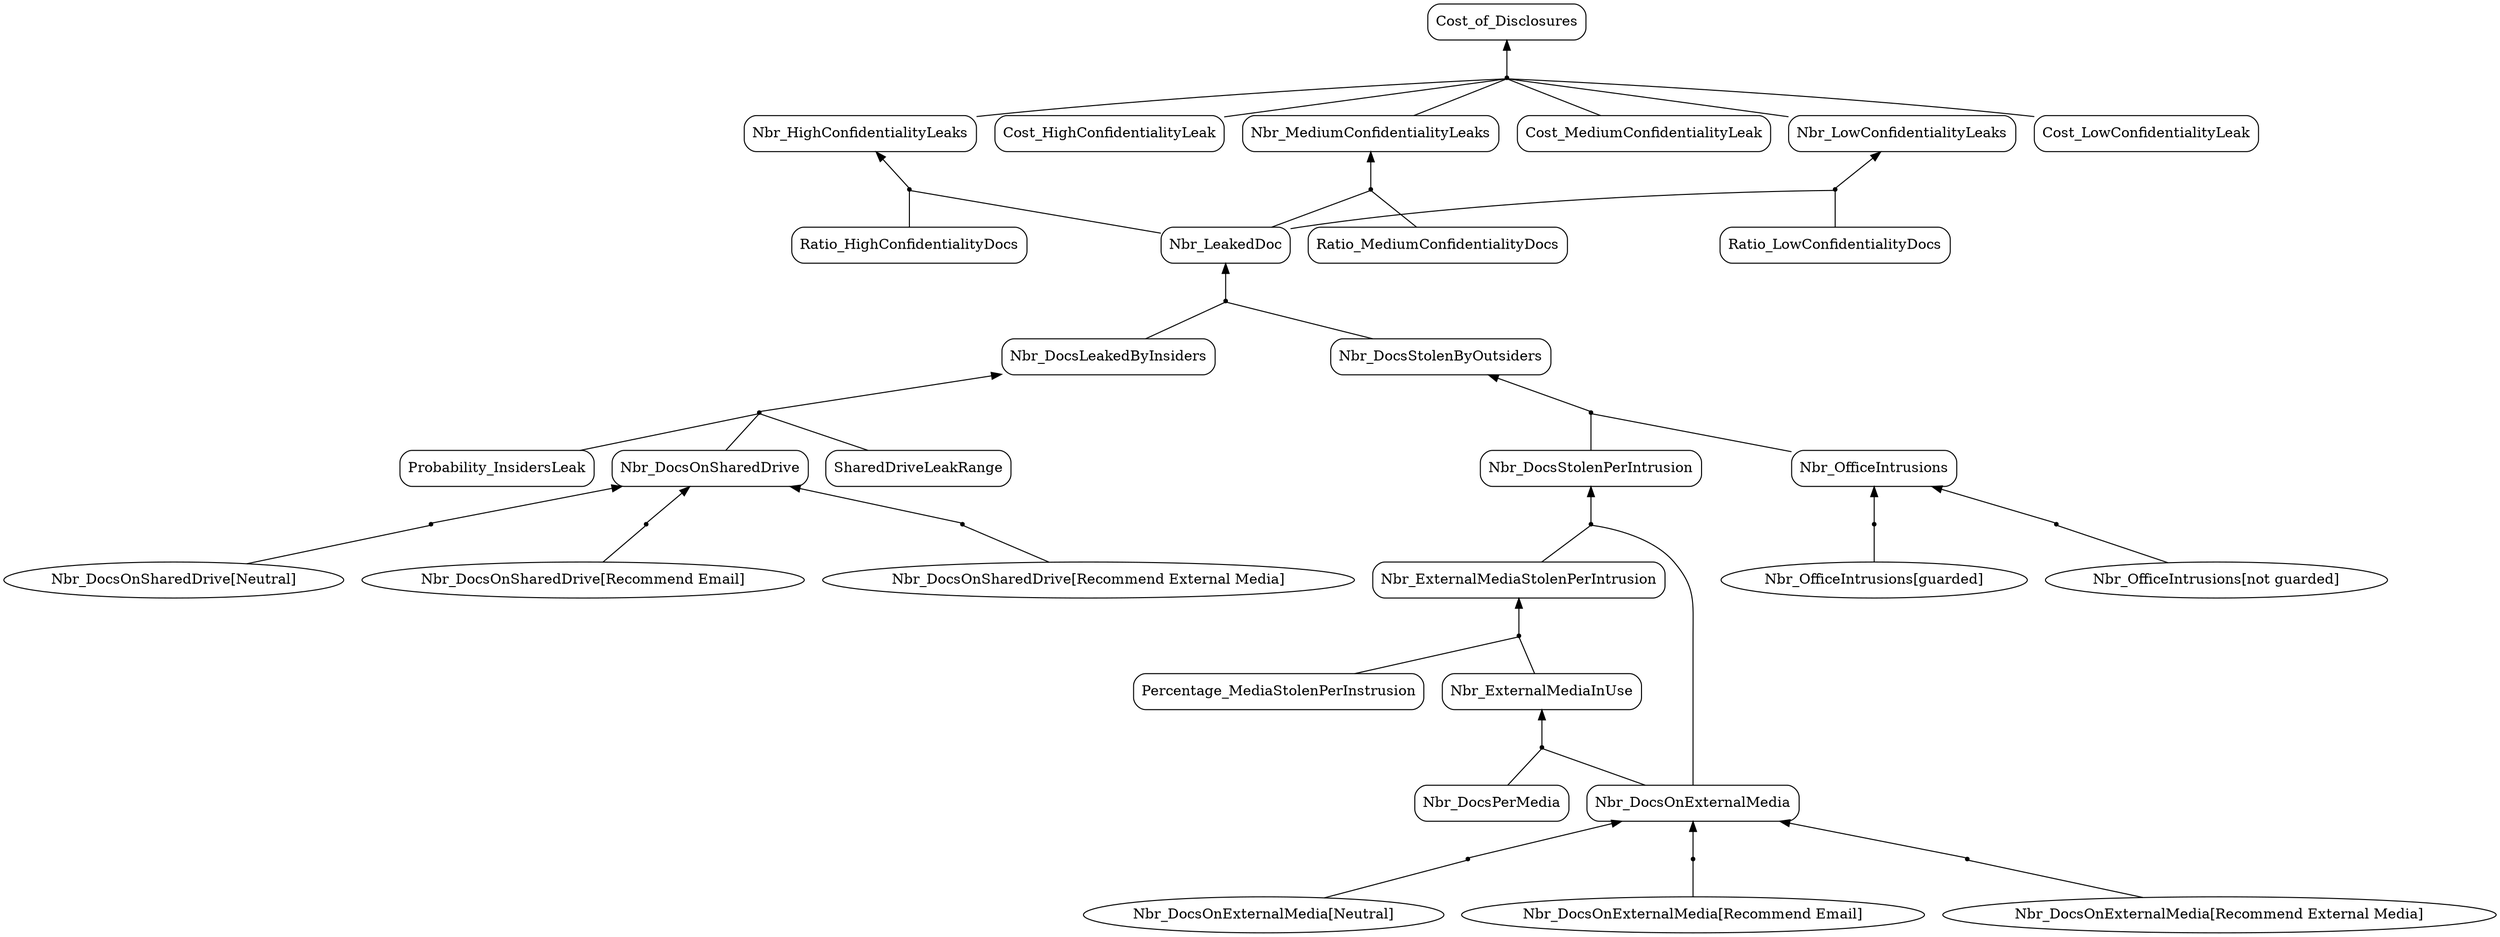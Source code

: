 digraph G { 
rankdir = BT 
"Probability_InsidersLeak"[shape = box, style = rounded] 
AndRef0[shape = point] 
AndRef0->"Nbr_DocsOnSharedDrive"
"Nbr_DocsOnSharedDrive[Neutral]"->AndRef0 [dir = none] 
AndRef1[shape = point] 
AndRef1->"Nbr_DocsOnSharedDrive"
"Nbr_DocsOnSharedDrive[Recommend Email]"->AndRef1 [dir = none] 
AndRef2[shape = point] 
AndRef2->"Nbr_DocsOnSharedDrive"
"Nbr_DocsOnSharedDrive[Recommend External Media]"->AndRef2 [dir = none] 
"Nbr_DocsOnSharedDrive"[shape = box, style = rounded] 
"SharedDriveLeakRange"[shape = box, style = rounded] 
"Nbr_DocsLeakedByInsiders"[shape = box, style = rounded] 
AndRef3[shape = point] 
AndRef3->"Nbr_DocsLeakedByInsiders"
"Probability_InsidersLeak"->AndRef3 [dir = none] 
"Nbr_DocsOnSharedDrive"->AndRef3 [dir = none] 
"SharedDriveLeakRange"->AndRef3 [dir = none] 
AndRef4[shape = point] 
AndRef4->"Nbr_OfficeIntrusions"
"Nbr_OfficeIntrusions[not guarded]"->AndRef4 [dir = none] 
AndRef5[shape = point] 
AndRef5->"Nbr_OfficeIntrusions"
"Nbr_OfficeIntrusions[guarded]"->AndRef5 [dir = none] 
"Nbr_OfficeIntrusions"[shape = box, style = rounded] 
AndRef6[shape = point] 
AndRef6->"Nbr_DocsOnExternalMedia"
"Nbr_DocsOnExternalMedia[Neutral]"->AndRef6 [dir = none] 
AndRef7[shape = point] 
AndRef7->"Nbr_DocsOnExternalMedia"
"Nbr_DocsOnExternalMedia[Recommend Email]"->AndRef7 [dir = none] 
AndRef8[shape = point] 
AndRef8->"Nbr_DocsOnExternalMedia"
"Nbr_DocsOnExternalMedia[Recommend External Media]"->AndRef8 [dir = none] 
"Nbr_DocsOnExternalMedia"[shape = box, style = rounded] 
"Nbr_DocsPerMedia"[shape = box, style = rounded] 
"Nbr_ExternalMediaInUse"[shape = box, style = rounded] 
AndRef9[shape = point] 
AndRef9->"Nbr_ExternalMediaInUse"
"Nbr_DocsOnExternalMedia"->AndRef9 [dir = none] 
"Nbr_DocsPerMedia"->AndRef9 [dir = none] 
"Percentage_MediaStolenPerInstrusion"[shape = box, style = rounded] 
"Nbr_ExternalMediaStolenPerIntrusion"[shape = box, style = rounded] 
AndRef10[shape = point] 
AndRef10->"Nbr_ExternalMediaStolenPerIntrusion"
"Nbr_ExternalMediaInUse"->AndRef10 [dir = none] 
"Percentage_MediaStolenPerInstrusion"->AndRef10 [dir = none] 
"Nbr_DocsStolenPerIntrusion"[shape = box, style = rounded] 
AndRef11[shape = point] 
AndRef11->"Nbr_DocsStolenPerIntrusion"
"Nbr_ExternalMediaStolenPerIntrusion"->AndRef11 [dir = none] 
"Nbr_DocsOnExternalMedia"->AndRef11 [dir = none] 
"Nbr_DocsStolenByOutsiders"[shape = box, style = rounded] 
AndRef12[shape = point] 
AndRef12->"Nbr_DocsStolenByOutsiders"
"Nbr_OfficeIntrusions"->AndRef12 [dir = none] 
"Nbr_DocsStolenPerIntrusion"->AndRef12 [dir = none] 
"Nbr_LeakedDoc"[shape = box, style = rounded] 
AndRef13[shape = point] 
AndRef13->"Nbr_LeakedDoc"
"Nbr_DocsLeakedByInsiders"->AndRef13 [dir = none] 
"Nbr_DocsStolenByOutsiders"->AndRef13 [dir = none] 
"Ratio_HighConfidentialityDocs"[shape = box, style = rounded] 
"Nbr_HighConfidentialityLeaks"[shape = box, style = rounded] 
AndRef14[shape = point] 
AndRef14->"Nbr_HighConfidentialityLeaks"
"Nbr_LeakedDoc"->AndRef14 [dir = none] 
"Ratio_HighConfidentialityDocs"->AndRef14 [dir = none] 
"Cost_HighConfidentialityLeak"[shape = box, style = rounded] 
"Ratio_MediumConfidentialityDocs"[shape = box, style = rounded] 
"Nbr_MediumConfidentialityLeaks"[shape = box, style = rounded] 
AndRef15[shape = point] 
AndRef15->"Nbr_MediumConfidentialityLeaks"
"Nbr_LeakedDoc"->AndRef15 [dir = none] 
"Ratio_MediumConfidentialityDocs"->AndRef15 [dir = none] 
"Cost_MediumConfidentialityLeak"[shape = box, style = rounded] 
"Ratio_LowConfidentialityDocs"[shape = box, style = rounded] 
"Nbr_LowConfidentialityLeaks"[shape = box, style = rounded] 
AndRef16[shape = point] 
AndRef16->"Nbr_LowConfidentialityLeaks"
"Nbr_LeakedDoc"->AndRef16 [dir = none] 
"Ratio_LowConfidentialityDocs"->AndRef16 [dir = none] 
"Cost_LowConfidentialityLeak"[shape = box, style = rounded] 
"Cost_of_Disclosures"[shape = box, style = rounded] 
AndRef17[shape = point] 
AndRef17->"Cost_of_Disclosures"
"Nbr_HighConfidentialityLeaks"->AndRef17 [dir = none] 
"Cost_HighConfidentialityLeak"->AndRef17 [dir = none] 
"Nbr_MediumConfidentialityLeaks"->AndRef17 [dir = none] 
"Cost_MediumConfidentialityLeak"->AndRef17 [dir = none] 
"Nbr_LowConfidentialityLeaks"->AndRef17 [dir = none] 
"Cost_LowConfidentialityLeak"->AndRef17 [dir = none] 
}
